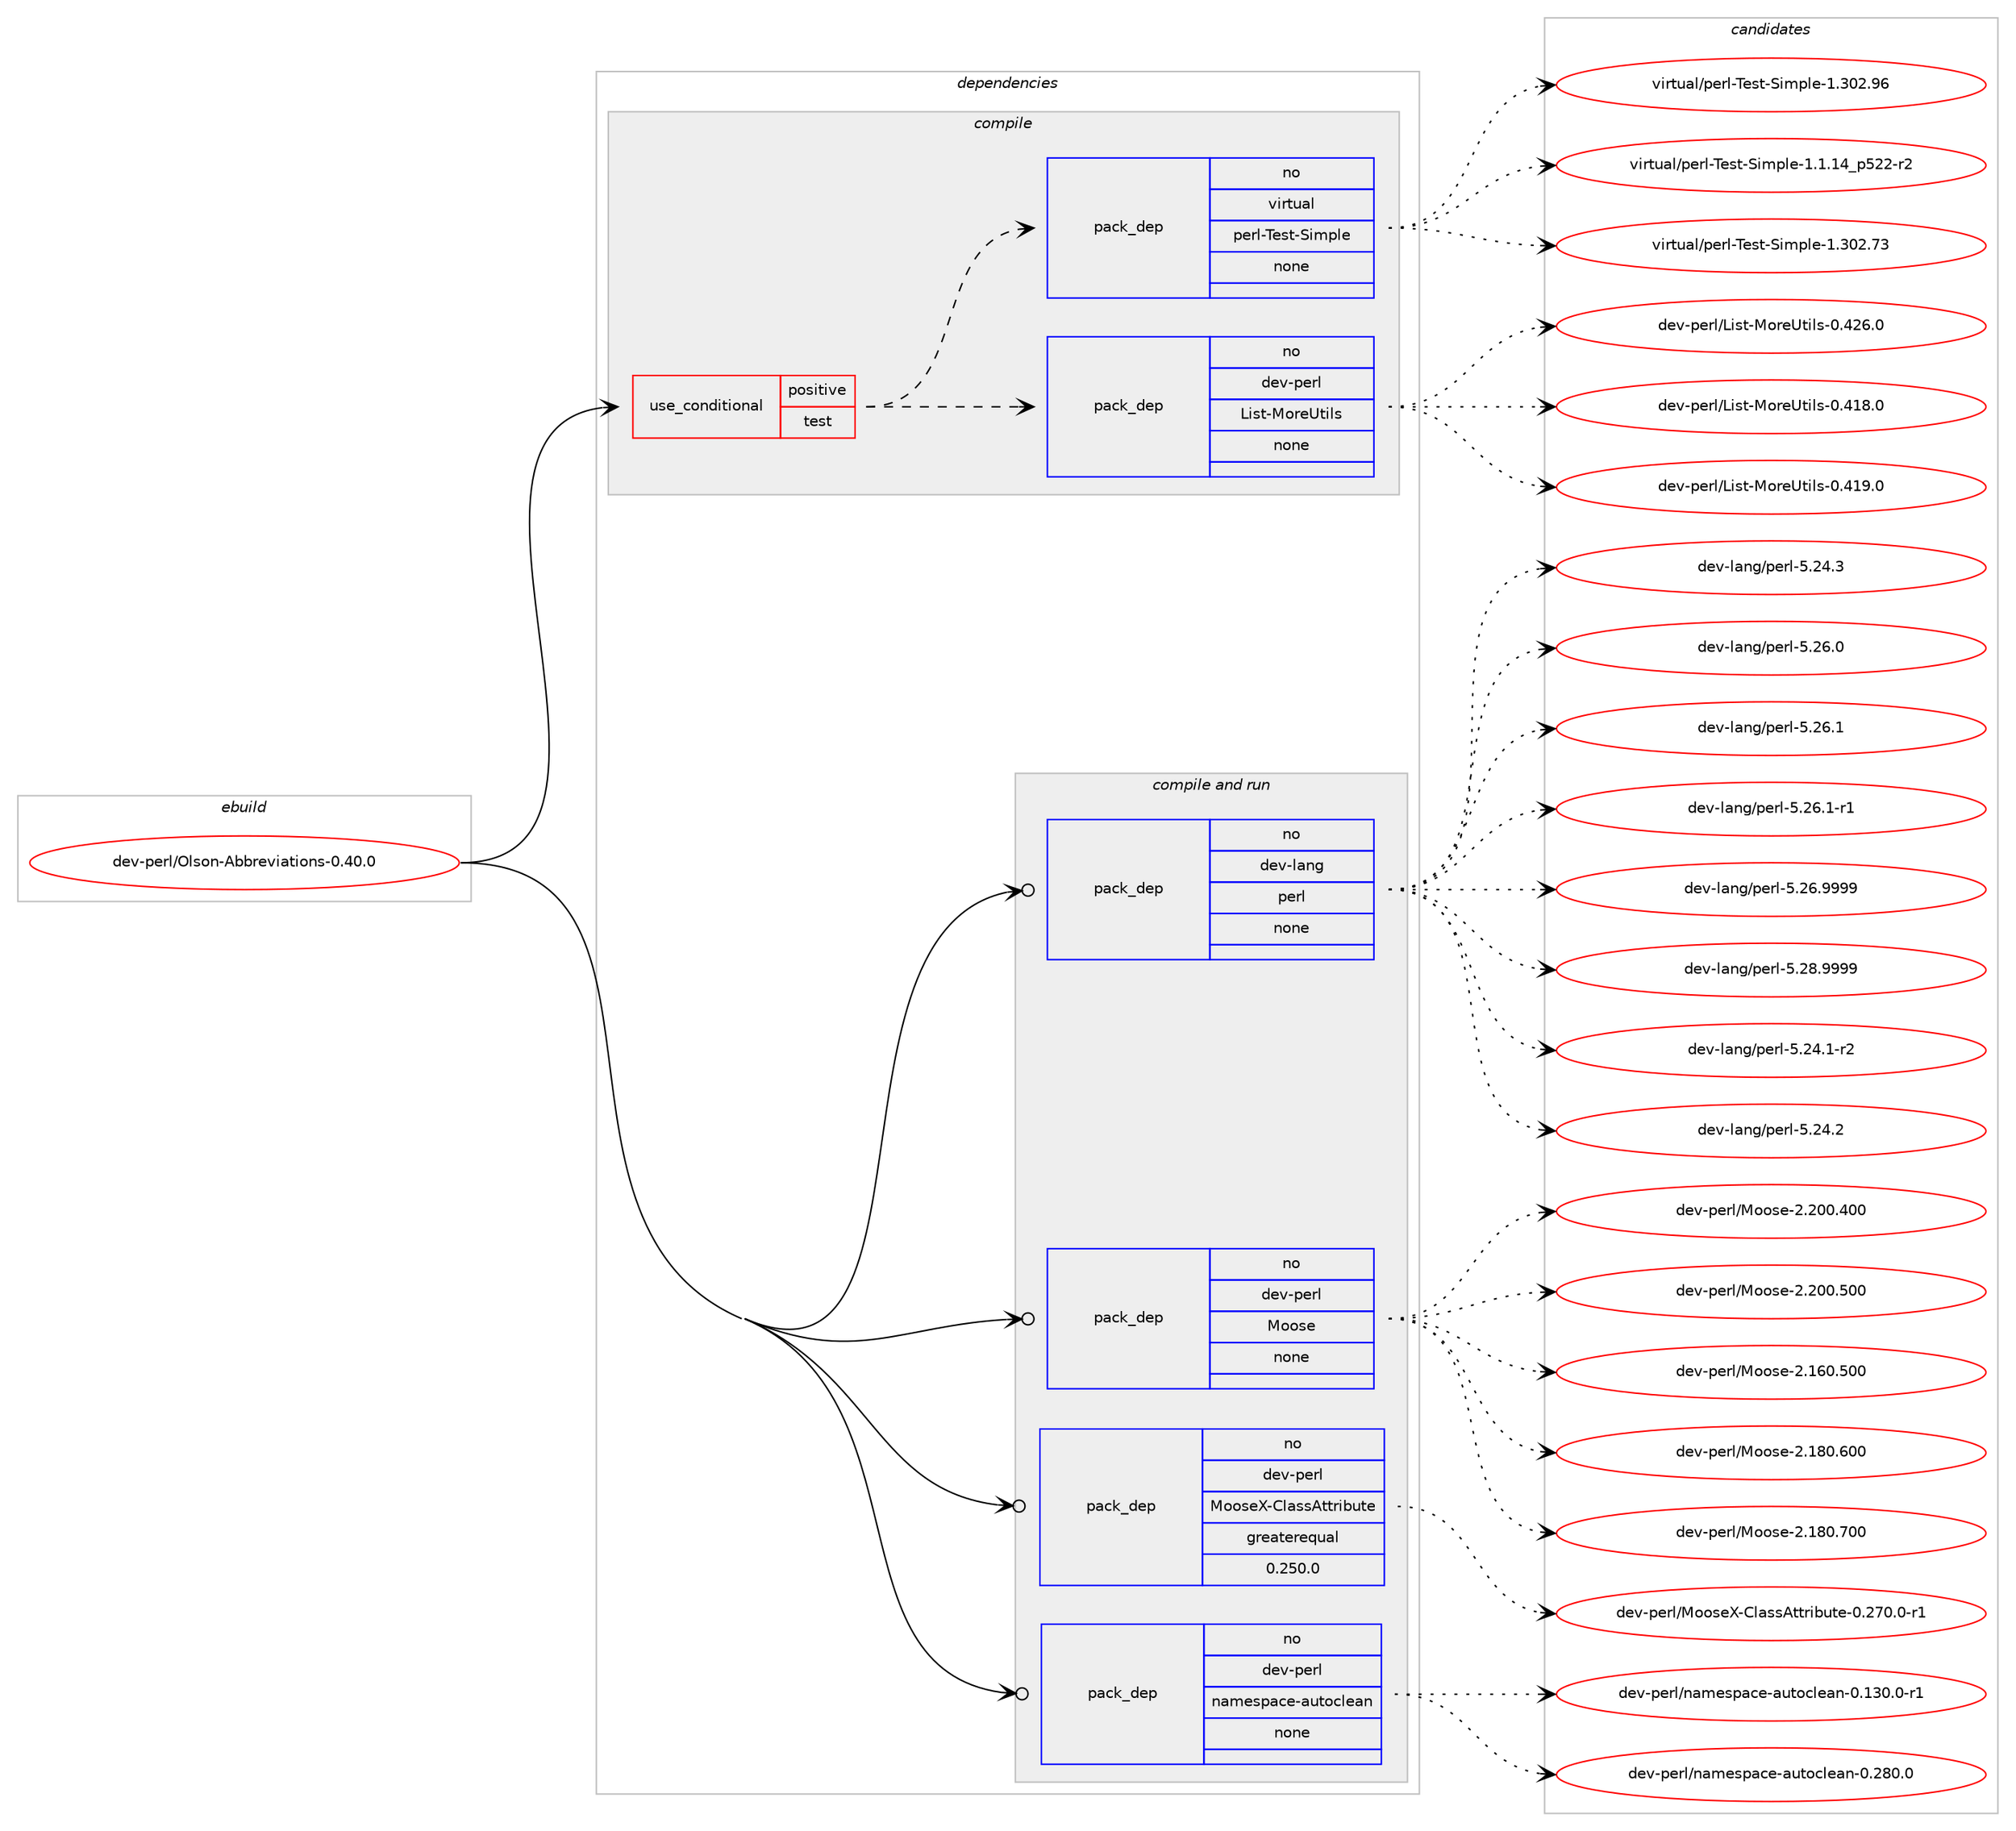 digraph prolog {

# *************
# Graph options
# *************

newrank=true;
concentrate=true;
compound=true;
graph [rankdir=LR,fontname=Helvetica,fontsize=10,ranksep=1.5];#, ranksep=2.5, nodesep=0.2];
edge  [arrowhead=vee];
node  [fontname=Helvetica,fontsize=10];

# **********
# The ebuild
# **********

subgraph cluster_leftcol {
color=gray;
rank=same;
label=<<i>ebuild</i>>;
id [label="dev-perl/Olson-Abbreviations-0.40.0", color=red, width=4, href="../dev-perl/Olson-Abbreviations-0.40.0.svg"];
}

# ****************
# The dependencies
# ****************

subgraph cluster_midcol {
color=gray;
label=<<i>dependencies</i>>;
subgraph cluster_compile {
fillcolor="#eeeeee";
style=filled;
label=<<i>compile</i>>;
subgraph cond27807 {
dependency136685 [label=<<TABLE BORDER="0" CELLBORDER="1" CELLSPACING="0" CELLPADDING="4"><TR><TD ROWSPAN="3" CELLPADDING="10">use_conditional</TD></TR><TR><TD>positive</TD></TR><TR><TD>test</TD></TR></TABLE>>, shape=none, color=red];
subgraph pack105190 {
dependency136686 [label=<<TABLE BORDER="0" CELLBORDER="1" CELLSPACING="0" CELLPADDING="4" WIDTH="220"><TR><TD ROWSPAN="6" CELLPADDING="30">pack_dep</TD></TR><TR><TD WIDTH="110">no</TD></TR><TR><TD>dev-perl</TD></TR><TR><TD>List-MoreUtils</TD></TR><TR><TD>none</TD></TR><TR><TD></TD></TR></TABLE>>, shape=none, color=blue];
}
dependency136685:e -> dependency136686:w [weight=20,style="dashed",arrowhead="vee"];
subgraph pack105191 {
dependency136687 [label=<<TABLE BORDER="0" CELLBORDER="1" CELLSPACING="0" CELLPADDING="4" WIDTH="220"><TR><TD ROWSPAN="6" CELLPADDING="30">pack_dep</TD></TR><TR><TD WIDTH="110">no</TD></TR><TR><TD>virtual</TD></TR><TR><TD>perl-Test-Simple</TD></TR><TR><TD>none</TD></TR><TR><TD></TD></TR></TABLE>>, shape=none, color=blue];
}
dependency136685:e -> dependency136687:w [weight=20,style="dashed",arrowhead="vee"];
}
id:e -> dependency136685:w [weight=20,style="solid",arrowhead="vee"];
}
subgraph cluster_compileandrun {
fillcolor="#eeeeee";
style=filled;
label=<<i>compile and run</i>>;
subgraph pack105192 {
dependency136688 [label=<<TABLE BORDER="0" CELLBORDER="1" CELLSPACING="0" CELLPADDING="4" WIDTH="220"><TR><TD ROWSPAN="6" CELLPADDING="30">pack_dep</TD></TR><TR><TD WIDTH="110">no</TD></TR><TR><TD>dev-lang</TD></TR><TR><TD>perl</TD></TR><TR><TD>none</TD></TR><TR><TD></TD></TR></TABLE>>, shape=none, color=blue];
}
id:e -> dependency136688:w [weight=20,style="solid",arrowhead="odotvee"];
subgraph pack105193 {
dependency136689 [label=<<TABLE BORDER="0" CELLBORDER="1" CELLSPACING="0" CELLPADDING="4" WIDTH="220"><TR><TD ROWSPAN="6" CELLPADDING="30">pack_dep</TD></TR><TR><TD WIDTH="110">no</TD></TR><TR><TD>dev-perl</TD></TR><TR><TD>Moose</TD></TR><TR><TD>none</TD></TR><TR><TD></TD></TR></TABLE>>, shape=none, color=blue];
}
id:e -> dependency136689:w [weight=20,style="solid",arrowhead="odotvee"];
subgraph pack105194 {
dependency136690 [label=<<TABLE BORDER="0" CELLBORDER="1" CELLSPACING="0" CELLPADDING="4" WIDTH="220"><TR><TD ROWSPAN="6" CELLPADDING="30">pack_dep</TD></TR><TR><TD WIDTH="110">no</TD></TR><TR><TD>dev-perl</TD></TR><TR><TD>MooseX-ClassAttribute</TD></TR><TR><TD>greaterequal</TD></TR><TR><TD>0.250.0</TD></TR></TABLE>>, shape=none, color=blue];
}
id:e -> dependency136690:w [weight=20,style="solid",arrowhead="odotvee"];
subgraph pack105195 {
dependency136691 [label=<<TABLE BORDER="0" CELLBORDER="1" CELLSPACING="0" CELLPADDING="4" WIDTH="220"><TR><TD ROWSPAN="6" CELLPADDING="30">pack_dep</TD></TR><TR><TD WIDTH="110">no</TD></TR><TR><TD>dev-perl</TD></TR><TR><TD>namespace-autoclean</TD></TR><TR><TD>none</TD></TR><TR><TD></TD></TR></TABLE>>, shape=none, color=blue];
}
id:e -> dependency136691:w [weight=20,style="solid",arrowhead="odotvee"];
}
subgraph cluster_run {
fillcolor="#eeeeee";
style=filled;
label=<<i>run</i>>;
}
}

# **************
# The candidates
# **************

subgraph cluster_choices {
rank=same;
color=gray;
label=<<i>candidates</i>>;

subgraph choice105190 {
color=black;
nodesep=1;
choice1001011184511210111410847761051151164577111114101851161051081154548465249564648 [label="dev-perl/List-MoreUtils-0.418.0", color=red, width=4,href="../dev-perl/List-MoreUtils-0.418.0.svg"];
choice1001011184511210111410847761051151164577111114101851161051081154548465249574648 [label="dev-perl/List-MoreUtils-0.419.0", color=red, width=4,href="../dev-perl/List-MoreUtils-0.419.0.svg"];
choice1001011184511210111410847761051151164577111114101851161051081154548465250544648 [label="dev-perl/List-MoreUtils-0.426.0", color=red, width=4,href="../dev-perl/List-MoreUtils-0.426.0.svg"];
dependency136686:e -> choice1001011184511210111410847761051151164577111114101851161051081154548465249564648:w [style=dotted,weight="100"];
dependency136686:e -> choice1001011184511210111410847761051151164577111114101851161051081154548465249574648:w [style=dotted,weight="100"];
dependency136686:e -> choice1001011184511210111410847761051151164577111114101851161051081154548465250544648:w [style=dotted,weight="100"];
}
subgraph choice105191 {
color=black;
nodesep=1;
choice11810511411611797108471121011141084584101115116458310510911210810145494649464952951125350504511450 [label="virtual/perl-Test-Simple-1.1.14_p522-r2", color=red, width=4,href="../virtual/perl-Test-Simple-1.1.14_p522-r2.svg"];
choice118105114116117971084711210111410845841011151164583105109112108101454946514850465551 [label="virtual/perl-Test-Simple-1.302.73", color=red, width=4,href="../virtual/perl-Test-Simple-1.302.73.svg"];
choice118105114116117971084711210111410845841011151164583105109112108101454946514850465754 [label="virtual/perl-Test-Simple-1.302.96", color=red, width=4,href="../virtual/perl-Test-Simple-1.302.96.svg"];
dependency136687:e -> choice11810511411611797108471121011141084584101115116458310510911210810145494649464952951125350504511450:w [style=dotted,weight="100"];
dependency136687:e -> choice118105114116117971084711210111410845841011151164583105109112108101454946514850465551:w [style=dotted,weight="100"];
dependency136687:e -> choice118105114116117971084711210111410845841011151164583105109112108101454946514850465754:w [style=dotted,weight="100"];
}
subgraph choice105192 {
color=black;
nodesep=1;
choice100101118451089711010347112101114108455346505246494511450 [label="dev-lang/perl-5.24.1-r2", color=red, width=4,href="../dev-lang/perl-5.24.1-r2.svg"];
choice10010111845108971101034711210111410845534650524650 [label="dev-lang/perl-5.24.2", color=red, width=4,href="../dev-lang/perl-5.24.2.svg"];
choice10010111845108971101034711210111410845534650524651 [label="dev-lang/perl-5.24.3", color=red, width=4,href="../dev-lang/perl-5.24.3.svg"];
choice10010111845108971101034711210111410845534650544648 [label="dev-lang/perl-5.26.0", color=red, width=4,href="../dev-lang/perl-5.26.0.svg"];
choice10010111845108971101034711210111410845534650544649 [label="dev-lang/perl-5.26.1", color=red, width=4,href="../dev-lang/perl-5.26.1.svg"];
choice100101118451089711010347112101114108455346505446494511449 [label="dev-lang/perl-5.26.1-r1", color=red, width=4,href="../dev-lang/perl-5.26.1-r1.svg"];
choice10010111845108971101034711210111410845534650544657575757 [label="dev-lang/perl-5.26.9999", color=red, width=4,href="../dev-lang/perl-5.26.9999.svg"];
choice10010111845108971101034711210111410845534650564657575757 [label="dev-lang/perl-5.28.9999", color=red, width=4,href="../dev-lang/perl-5.28.9999.svg"];
dependency136688:e -> choice100101118451089711010347112101114108455346505246494511450:w [style=dotted,weight="100"];
dependency136688:e -> choice10010111845108971101034711210111410845534650524650:w [style=dotted,weight="100"];
dependency136688:e -> choice10010111845108971101034711210111410845534650524651:w [style=dotted,weight="100"];
dependency136688:e -> choice10010111845108971101034711210111410845534650544648:w [style=dotted,weight="100"];
dependency136688:e -> choice10010111845108971101034711210111410845534650544649:w [style=dotted,weight="100"];
dependency136688:e -> choice100101118451089711010347112101114108455346505446494511449:w [style=dotted,weight="100"];
dependency136688:e -> choice10010111845108971101034711210111410845534650544657575757:w [style=dotted,weight="100"];
dependency136688:e -> choice10010111845108971101034711210111410845534650564657575757:w [style=dotted,weight="100"];
}
subgraph choice105193 {
color=black;
nodesep=1;
choice10010111845112101114108477711111111510145504649544846534848 [label="dev-perl/Moose-2.160.500", color=red, width=4,href="../dev-perl/Moose-2.160.500.svg"];
choice10010111845112101114108477711111111510145504649564846544848 [label="dev-perl/Moose-2.180.600", color=red, width=4,href="../dev-perl/Moose-2.180.600.svg"];
choice10010111845112101114108477711111111510145504649564846554848 [label="dev-perl/Moose-2.180.700", color=red, width=4,href="../dev-perl/Moose-2.180.700.svg"];
choice10010111845112101114108477711111111510145504650484846524848 [label="dev-perl/Moose-2.200.400", color=red, width=4,href="../dev-perl/Moose-2.200.400.svg"];
choice10010111845112101114108477711111111510145504650484846534848 [label="dev-perl/Moose-2.200.500", color=red, width=4,href="../dev-perl/Moose-2.200.500.svg"];
dependency136689:e -> choice10010111845112101114108477711111111510145504649544846534848:w [style=dotted,weight="100"];
dependency136689:e -> choice10010111845112101114108477711111111510145504649564846544848:w [style=dotted,weight="100"];
dependency136689:e -> choice10010111845112101114108477711111111510145504649564846554848:w [style=dotted,weight="100"];
dependency136689:e -> choice10010111845112101114108477711111111510145504650484846524848:w [style=dotted,weight="100"];
dependency136689:e -> choice10010111845112101114108477711111111510145504650484846534848:w [style=dotted,weight="100"];
}
subgraph choice105194 {
color=black;
nodesep=1;
choice10010111845112101114108477711111111510188456710897115115651161161141059811711610145484650554846484511449 [label="dev-perl/MooseX-ClassAttribute-0.270.0-r1", color=red, width=4,href="../dev-perl/MooseX-ClassAttribute-0.270.0-r1.svg"];
dependency136690:e -> choice10010111845112101114108477711111111510188456710897115115651161161141059811711610145484650554846484511449:w [style=dotted,weight="100"];
}
subgraph choice105195 {
color=black;
nodesep=1;
choice10010111845112101114108471109710910111511297991014597117116111991081019711045484649514846484511449 [label="dev-perl/namespace-autoclean-0.130.0-r1", color=red, width=4,href="../dev-perl/namespace-autoclean-0.130.0-r1.svg"];
choice1001011184511210111410847110971091011151129799101459711711611199108101971104548465056484648 [label="dev-perl/namespace-autoclean-0.280.0", color=red, width=4,href="../dev-perl/namespace-autoclean-0.280.0.svg"];
dependency136691:e -> choice10010111845112101114108471109710910111511297991014597117116111991081019711045484649514846484511449:w [style=dotted,weight="100"];
dependency136691:e -> choice1001011184511210111410847110971091011151129799101459711711611199108101971104548465056484648:w [style=dotted,weight="100"];
}
}

}
